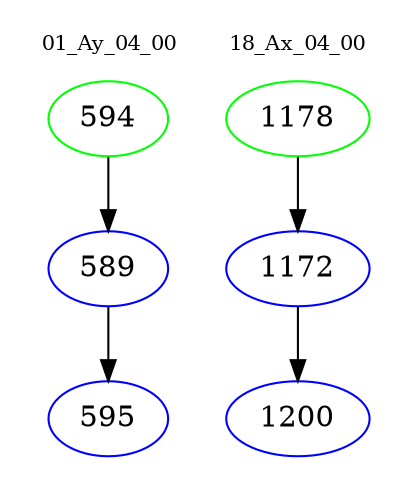 digraph{
subgraph cluster_0 {
color = white
label = "01_Ay_04_00";
fontsize=10;
T0_594 [label="594", color="green"]
T0_594 -> T0_589 [color="black"]
T0_589 [label="589", color="blue"]
T0_589 -> T0_595 [color="black"]
T0_595 [label="595", color="blue"]
}
subgraph cluster_1 {
color = white
label = "18_Ax_04_00";
fontsize=10;
T1_1178 [label="1178", color="green"]
T1_1178 -> T1_1172 [color="black"]
T1_1172 [label="1172", color="blue"]
T1_1172 -> T1_1200 [color="black"]
T1_1200 [label="1200", color="blue"]
}
}

